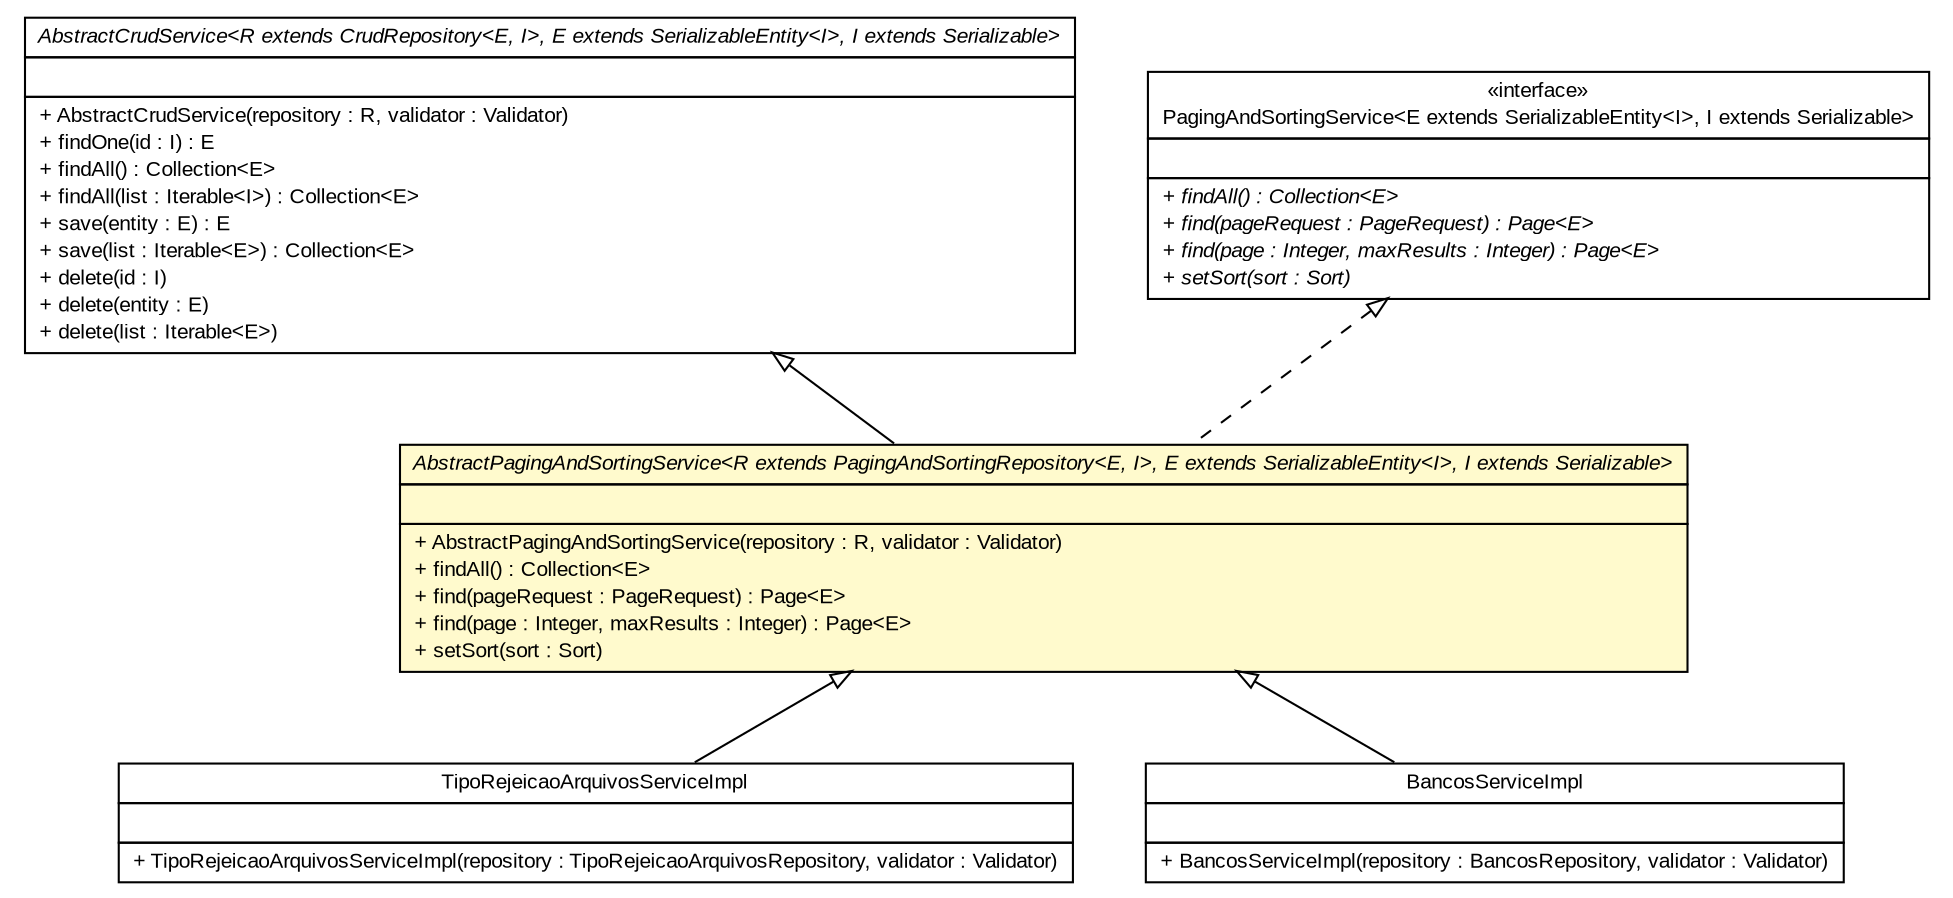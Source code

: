 #!/usr/local/bin/dot
#
# Class diagram 
# Generated by UMLGraph version R5_6 (http://www.umlgraph.org/)
#

digraph G {
	edge [fontname="arial",fontsize=10,labelfontname="arial",labelfontsize=10];
	node [fontname="arial",fontsize=10,shape=plaintext];
	nodesep=0.25;
	ranksep=0.5;
	// br.gov.to.sefaz.common.service.AbstractPagingAndSortingService<R extends org.springframework.data.repository.PagingAndSortingRepository<E, I>, E extends br.gov.to.sefaz.common.model.SerializableEntity<I>, I extends java.io.Serializable>
	c561 [label=<<table title="br.gov.to.sefaz.common.service.AbstractPagingAndSortingService" border="0" cellborder="1" cellspacing="0" cellpadding="2" port="p" bgcolor="lemonChiffon" href="./AbstractPagingAndSortingService.html">
		<tr><td><table border="0" cellspacing="0" cellpadding="1">
<tr><td align="center" balign="center"><font face="arial italic"> AbstractPagingAndSortingService&lt;R extends PagingAndSortingRepository&lt;E, I&gt;, E extends SerializableEntity&lt;I&gt;, I extends Serializable&gt; </font></td></tr>
		</table></td></tr>
		<tr><td><table border="0" cellspacing="0" cellpadding="1">
<tr><td align="left" balign="left">  </td></tr>
		</table></td></tr>
		<tr><td><table border="0" cellspacing="0" cellpadding="1">
<tr><td align="left" balign="left"> + AbstractPagingAndSortingService(repository : R, validator : Validator) </td></tr>
<tr><td align="left" balign="left"> + findAll() : Collection&lt;E&gt; </td></tr>
<tr><td align="left" balign="left"> + find(pageRequest : PageRequest) : Page&lt;E&gt; </td></tr>
<tr><td align="left" balign="left"> + find(page : Integer, maxResults : Integer) : Page&lt;E&gt; </td></tr>
<tr><td align="left" balign="left"> + setSort(sort : Sort) </td></tr>
		</table></td></tr>
		</table>>, URL="./AbstractPagingAndSortingService.html", fontname="arial", fontcolor="black", fontsize=10.0];
	// br.gov.to.sefaz.common.service.AbstractCrudService<R extends org.springframework.data.repository.CrudRepository<E, I>, E extends br.gov.to.sefaz.common.model.SerializableEntity<I>, I extends java.io.Serializable>
	c562 [label=<<table title="br.gov.to.sefaz.common.service.AbstractCrudService" border="0" cellborder="1" cellspacing="0" cellpadding="2" port="p" href="./AbstractCrudService.html">
		<tr><td><table border="0" cellspacing="0" cellpadding="1">
<tr><td align="center" balign="center"><font face="arial italic"> AbstractCrudService&lt;R extends CrudRepository&lt;E, I&gt;, E extends SerializableEntity&lt;I&gt;, I extends Serializable&gt; </font></td></tr>
		</table></td></tr>
		<tr><td><table border="0" cellspacing="0" cellpadding="1">
<tr><td align="left" balign="left">  </td></tr>
		</table></td></tr>
		<tr><td><table border="0" cellspacing="0" cellpadding="1">
<tr><td align="left" balign="left"> + AbstractCrudService(repository : R, validator : Validator) </td></tr>
<tr><td align="left" balign="left"> + findOne(id : I) : E </td></tr>
<tr><td align="left" balign="left"> + findAll() : Collection&lt;E&gt; </td></tr>
<tr><td align="left" balign="left"> + findAll(list : Iterable&lt;I&gt;) : Collection&lt;E&gt; </td></tr>
<tr><td align="left" balign="left"> + save(entity : E) : E </td></tr>
<tr><td align="left" balign="left"> + save(list : Iterable&lt;E&gt;) : Collection&lt;E&gt; </td></tr>
<tr><td align="left" balign="left"> + delete(id : I) </td></tr>
<tr><td align="left" balign="left"> + delete(entity : E) </td></tr>
<tr><td align="left" balign="left"> + delete(list : Iterable&lt;E&gt;) </td></tr>
		</table></td></tr>
		</table>>, URL="./AbstractCrudService.html", fontname="arial", fontcolor="black", fontsize=10.0];
	// br.gov.to.sefaz.common.service.iface.PagingAndSortingService<E extends br.gov.to.sefaz.common.model.SerializableEntity<I>, I extends java.io.Serializable>
	c564 [label=<<table title="br.gov.to.sefaz.common.service.iface.PagingAndSortingService" border="0" cellborder="1" cellspacing="0" cellpadding="2" port="p" href="./iface/PagingAndSortingService.html">
		<tr><td><table border="0" cellspacing="0" cellpadding="1">
<tr><td align="center" balign="center"> &#171;interface&#187; </td></tr>
<tr><td align="center" balign="center"> PagingAndSortingService&lt;E extends SerializableEntity&lt;I&gt;, I extends Serializable&gt; </td></tr>
		</table></td></tr>
		<tr><td><table border="0" cellspacing="0" cellpadding="1">
<tr><td align="left" balign="left">  </td></tr>
		</table></td></tr>
		<tr><td><table border="0" cellspacing="0" cellpadding="1">
<tr><td align="left" balign="left"><font face="arial italic" point-size="10.0"> + findAll() : Collection&lt;E&gt; </font></td></tr>
<tr><td align="left" balign="left"><font face="arial italic" point-size="10.0"> + find(pageRequest : PageRequest) : Page&lt;E&gt; </font></td></tr>
<tr><td align="left" balign="left"><font face="arial italic" point-size="10.0"> + find(page : Integer, maxResults : Integer) : Page&lt;E&gt; </font></td></tr>
<tr><td align="left" balign="left"><font face="arial italic" point-size="10.0"> + setSort(sort : Sort) </font></td></tr>
		</table></td></tr>
		</table>>, URL="./iface/PagingAndSortingService.html", fontname="arial", fontcolor="black", fontsize=10.0];
	// br.gov.to.sefaz.arr.service.TipoRejeicaoArquivosServiceImpl
	c579 [label=<<table title="br.gov.to.sefaz.arr.service.TipoRejeicaoArquivosServiceImpl" border="0" cellborder="1" cellspacing="0" cellpadding="2" port="p" href="../../arr/service/TipoRejeicaoArquivosServiceImpl.html">
		<tr><td><table border="0" cellspacing="0" cellpadding="1">
<tr><td align="center" balign="center"> TipoRejeicaoArquivosServiceImpl </td></tr>
		</table></td></tr>
		<tr><td><table border="0" cellspacing="0" cellpadding="1">
<tr><td align="left" balign="left">  </td></tr>
		</table></td></tr>
		<tr><td><table border="0" cellspacing="0" cellpadding="1">
<tr><td align="left" balign="left"> + TipoRejeicaoArquivosServiceImpl(repository : TipoRejeicaoArquivosRepository, validator : Validator) </td></tr>
		</table></td></tr>
		</table>>, URL="../../arr/service/TipoRejeicaoArquivosServiceImpl.html", fontname="arial", fontcolor="black", fontsize=10.0];
	// br.gov.to.sefaz.arr.service.BancosServiceImpl
	c580 [label=<<table title="br.gov.to.sefaz.arr.service.BancosServiceImpl" border="0" cellborder="1" cellspacing="0" cellpadding="2" port="p" href="../../arr/service/BancosServiceImpl.html">
		<tr><td><table border="0" cellspacing="0" cellpadding="1">
<tr><td align="center" balign="center"> BancosServiceImpl </td></tr>
		</table></td></tr>
		<tr><td><table border="0" cellspacing="0" cellpadding="1">
<tr><td align="left" balign="left">  </td></tr>
		</table></td></tr>
		<tr><td><table border="0" cellspacing="0" cellpadding="1">
<tr><td align="left" balign="left"> + BancosServiceImpl(repository : BancosRepository, validator : Validator) </td></tr>
		</table></td></tr>
		</table>>, URL="../../arr/service/BancosServiceImpl.html", fontname="arial", fontcolor="black", fontsize=10.0];
	//br.gov.to.sefaz.common.service.AbstractPagingAndSortingService<R extends org.springframework.data.repository.PagingAndSortingRepository<E, I>, E extends br.gov.to.sefaz.common.model.SerializableEntity<I>, I extends java.io.Serializable> extends br.gov.to.sefaz.common.service.AbstractCrudService<R, E, I>
	c562:p -> c561:p [dir=back,arrowtail=empty];
	//br.gov.to.sefaz.common.service.AbstractPagingAndSortingService<R extends org.springframework.data.repository.PagingAndSortingRepository<E, I>, E extends br.gov.to.sefaz.common.model.SerializableEntity<I>, I extends java.io.Serializable> implements br.gov.to.sefaz.common.service.iface.PagingAndSortingService<E extends br.gov.to.sefaz.common.model.SerializableEntity<I>, I extends java.io.Serializable>
	c564:p -> c561:p [dir=back,arrowtail=empty,style=dashed];
	//br.gov.to.sefaz.arr.service.TipoRejeicaoArquivosServiceImpl extends br.gov.to.sefaz.common.service.AbstractPagingAndSortingService<br.gov.to.sefaz.arr.repository.TipoRejeicaoArquivosRepository, br.gov.to.sefaz.arr.model.entity.TipoRejeicaoArquivos, java.lang.Integer>
	c561:p -> c579:p [dir=back,arrowtail=empty];
	//br.gov.to.sefaz.arr.service.BancosServiceImpl extends br.gov.to.sefaz.common.service.AbstractPagingAndSortingService<br.gov.to.sefaz.arr.repository.BancosRepository, br.gov.to.sefaz.arr.model.entity.Bancos, java.lang.Integer>
	c561:p -> c580:p [dir=back,arrowtail=empty];
}

